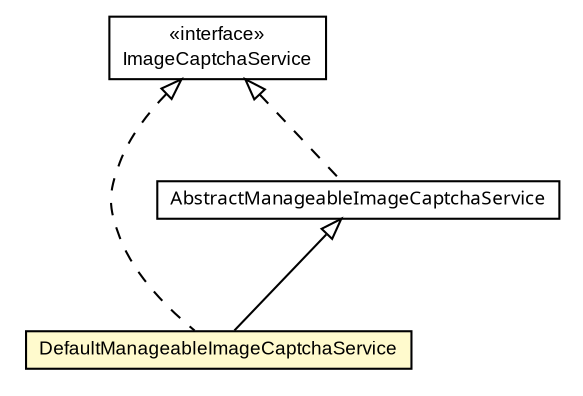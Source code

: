 #!/usr/local/bin/dot
#
# Class diagram 
# Generated by UmlGraph version 4.6 (http://www.spinellis.gr/sw/umlgraph)
#

digraph G {
	edge [fontname="arial",fontsize=10,labelfontname="arial",labelfontsize=10];
	node [fontname="arial",fontsize=10,shape=plaintext];
	// com.octo.captcha.service.image.ImageCaptchaService
	c19238 [label=<<table border="0" cellborder="1" cellspacing="0" cellpadding="2" port="p" href="./ImageCaptchaService.html">
		<tr><td><table border="0" cellspacing="0" cellpadding="1">
			<tr><td> &laquo;interface&raquo; </td></tr>
			<tr><td> ImageCaptchaService </td></tr>
		</table></td></tr>
		</table>>, fontname="arial", fontcolor="black", fontsize=9.0];
	// com.octo.captcha.service.image.DefaultManageableImageCaptchaService
	c19239 [label=<<table border="0" cellborder="1" cellspacing="0" cellpadding="2" port="p" bgcolor="lemonChiffon" href="./DefaultManageableImageCaptchaService.html">
		<tr><td><table border="0" cellspacing="0" cellpadding="1">
			<tr><td> DefaultManageableImageCaptchaService </td></tr>
		</table></td></tr>
		</table>>, fontname="arial", fontcolor="black", fontsize=9.0];
	// com.octo.captcha.service.image.AbstractManageableImageCaptchaService
	c19240 [label=<<table border="0" cellborder="1" cellspacing="0" cellpadding="2" port="p" href="./AbstractManageableImageCaptchaService.html">
		<tr><td><table border="0" cellspacing="0" cellpadding="1">
			<tr><td><font face="ariali"> AbstractManageableImageCaptchaService </font></td></tr>
		</table></td></tr>
		</table>>, fontname="arial", fontcolor="black", fontsize=9.0];
	//com.octo.captcha.service.image.DefaultManageableImageCaptchaService extends com.octo.captcha.service.image.AbstractManageableImageCaptchaService
	c19240:p -> c19239:p [dir=back,arrowtail=empty];
	//com.octo.captcha.service.image.DefaultManageableImageCaptchaService implements com.octo.captcha.service.image.ImageCaptchaService
	c19238:p -> c19239:p [dir=back,arrowtail=empty,style=dashed];
	//com.octo.captcha.service.image.AbstractManageableImageCaptchaService implements com.octo.captcha.service.image.ImageCaptchaService
	c19238:p -> c19240:p [dir=back,arrowtail=empty,style=dashed];
}

